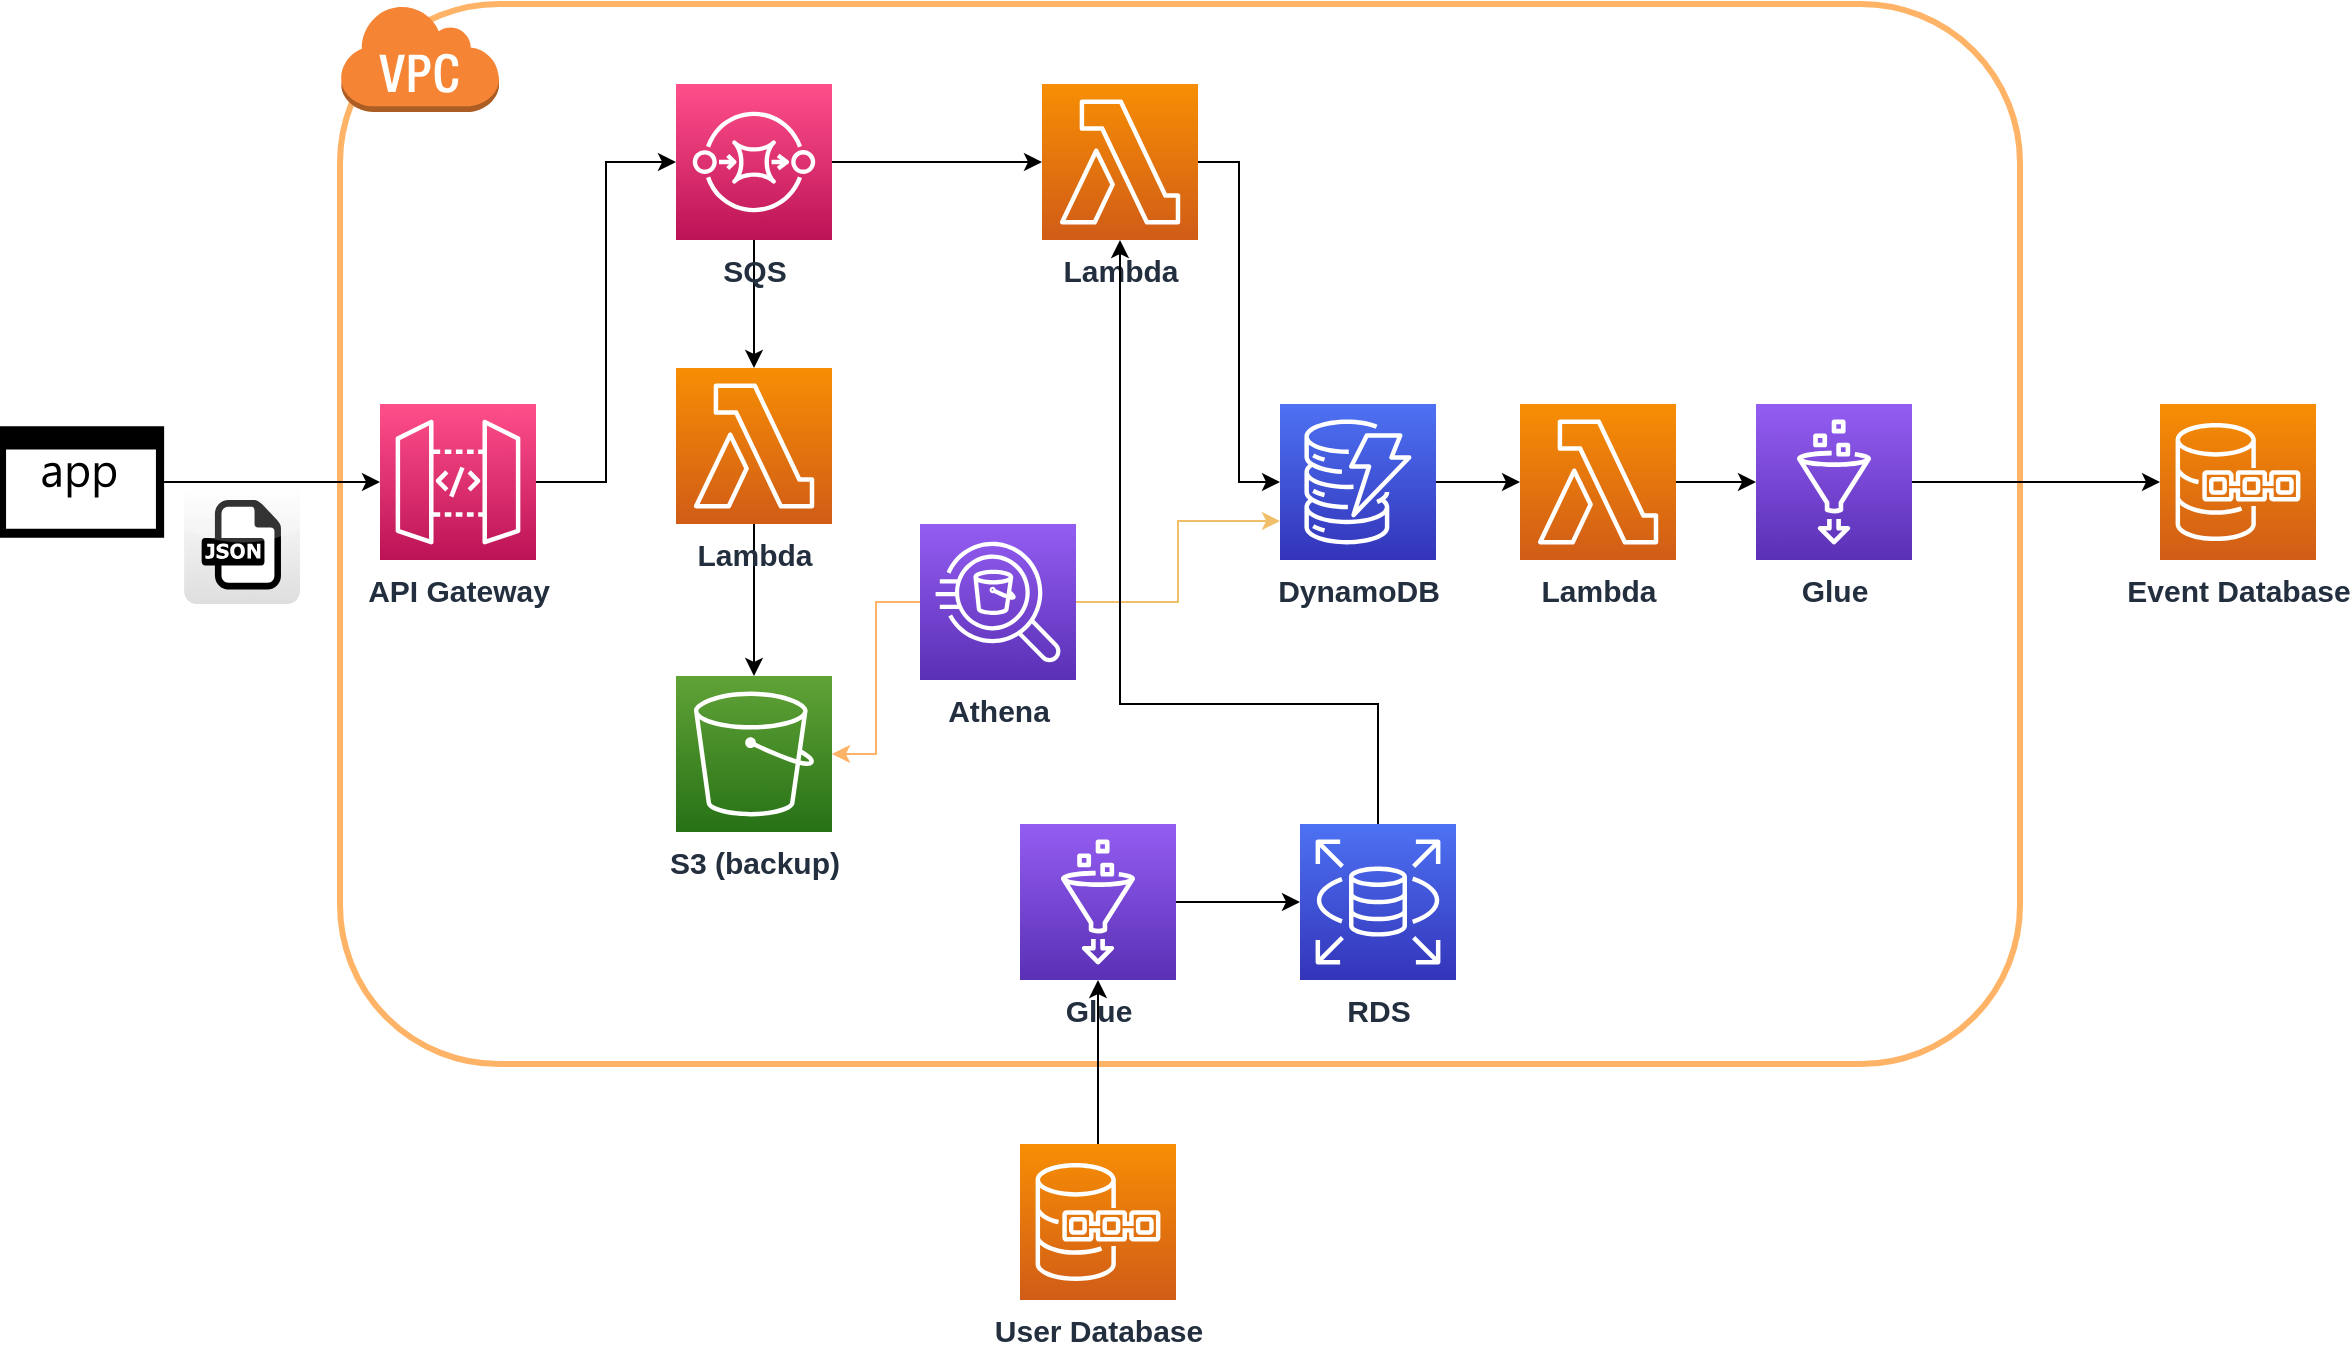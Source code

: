 <mxfile version="20.8.18" type="github"><diagram name="Page-1" id="PHD4gHC9-0xymxo6lSwh"><mxGraphModel dx="2415" dy="860" grid="1" gridSize="10" guides="1" tooltips="1" connect="1" arrows="1" fold="1" page="1" pageScale="1" pageWidth="827" pageHeight="1169" math="0" shadow="0"><root><mxCell id="0"/><mxCell id="1" parent="0"/><mxCell id="wmf5OOh30_h_FynSrvZM-22" value="" style="rounded=1;whiteSpace=wrap;html=1;fontSize=15;fillColor=none;fontColor=#FFB366;strokeColor=#FFB366;strokeWidth=3;fontStyle=1" vertex="1" parent="1"><mxGeometry x="-620" y="210" width="840" height="530" as="geometry"/></mxCell><mxCell id="wmf5OOh30_h_FynSrvZM-13" style="edgeStyle=orthogonalEdgeStyle;rounded=0;orthogonalLoop=1;jettySize=auto;html=1;exitX=1;exitY=0.5;exitDx=0;exitDy=0;exitPerimeter=0;entryX=0;entryY=0.5;entryDx=0;entryDy=0;entryPerimeter=0;fontSize=15;fontStyle=1" edge="1" parent="1" source="wmf5OOh30_h_FynSrvZM-15" target="wmf5OOh30_h_FynSrvZM-56"><mxGeometry relative="1" as="geometry"><mxPoint x="-550.275" y="561.3" as="sourcePoint"/><mxPoint x="-370.0" y="315" as="targetPoint"/></mxGeometry></mxCell><mxCell id="wmf5OOh30_h_FynSrvZM-3" value="" style="endArrow=classic;html=1;rounded=0;exitX=1;exitY=0.5;exitDx=0;exitDy=0;exitPerimeter=0;entryX=0;entryY=0.5;entryDx=0;entryDy=0;entryPerimeter=0;fontSize=15;fontStyle=1" edge="1" parent="1" source="wmf5OOh30_h_FynSrvZM-6" target="wmf5OOh30_h_FynSrvZM-15"><mxGeometry width="50" height="50" relative="1" as="geometry"><mxPoint x="-640" y="605.2" as="sourcePoint"/><mxPoint x="-573.225" y="601.3" as="targetPoint"/></mxGeometry></mxCell><mxCell id="wmf5OOh30_h_FynSrvZM-6" value="" style="sketch=0;aspect=fixed;pointerEvents=1;shadow=0;dashed=0;html=1;strokeColor=none;labelPosition=center;verticalLabelPosition=bottom;verticalAlign=top;align=center;fillColor=#000000;shape=mxgraph.mscae.enterprise.application" vertex="1" parent="1"><mxGeometry x="-790" y="421.1" width="82.06" height="55.8" as="geometry"/></mxCell><mxCell id="wmf5OOh30_h_FynSrvZM-8" value="" style="dashed=0;outlineConnect=0;html=1;align=center;labelPosition=center;verticalLabelPosition=bottom;verticalAlign=top;shape=mxgraph.webicons.json;gradientColor=#DFDEDE;fontSize=15;fontStyle=1" vertex="1" parent="1"><mxGeometry x="-697.94" y="450.0" width="57.94" height="60" as="geometry"/></mxCell><mxCell id="wmf5OOh30_h_FynSrvZM-14" value="Lambda" style="sketch=0;points=[[0,0,0],[0.25,0,0],[0.5,0,0],[0.75,0,0],[1,0,0],[0,1,0],[0.25,1,0],[0.5,1,0],[0.75,1,0],[1,1,0],[0,0.25,0],[0,0.5,0],[0,0.75,0],[1,0.25,0],[1,0.5,0],[1,0.75,0]];outlineConnect=0;fontColor=#232F3E;gradientColor=#F78E04;gradientDirection=north;fillColor=#D05C17;strokeColor=#ffffff;dashed=0;verticalLabelPosition=bottom;verticalAlign=top;align=center;html=1;fontSize=15;fontStyle=1;aspect=fixed;shape=mxgraph.aws4.resourceIcon;resIcon=mxgraph.aws4.lambda;" vertex="1" parent="1"><mxGeometry x="-269" y="250" width="78" height="78" as="geometry"/></mxCell><mxCell id="wmf5OOh30_h_FynSrvZM-32" style="edgeStyle=orthogonalEdgeStyle;rounded=0;orthogonalLoop=1;jettySize=auto;html=1;exitX=0.5;exitY=1;exitDx=0;exitDy=0;exitPerimeter=0;entryX=0.5;entryY=0;entryDx=0;entryDy=0;entryPerimeter=0;fontSize=15;fontColor=#FFB366;" edge="1" parent="1" source="wmf5OOh30_h_FynSrvZM-59" target="wmf5OOh30_h_FynSrvZM-21"><mxGeometry relative="1" as="geometry"/></mxCell><mxCell id="wmf5OOh30_h_FynSrvZM-15" value="API Gateway" style="sketch=0;points=[[0,0,0],[0.25,0,0],[0.5,0,0],[0.75,0,0],[1,0,0],[0,1,0],[0.25,1,0],[0.5,1,0],[0.75,1,0],[1,1,0],[0,0.25,0],[0,0.5,0],[0,0.75,0],[1,0.25,0],[1,0.5,0],[1,0.75,0]];outlineConnect=0;fontColor=#232F3E;gradientColor=#FF4F8B;gradientDirection=north;fillColor=#BC1356;strokeColor=#ffffff;dashed=0;verticalLabelPosition=bottom;verticalAlign=top;align=center;html=1;fontSize=15;fontStyle=1;aspect=fixed;shape=mxgraph.aws4.resourceIcon;resIcon=mxgraph.aws4.api_gateway;" vertex="1" parent="1"><mxGeometry x="-600" y="410.0" width="78" height="78" as="geometry"/></mxCell><mxCell id="wmf5OOh30_h_FynSrvZM-19" value="Event Database" style="sketch=0;points=[[0,0,0],[0.25,0,0],[0.5,0,0],[0.75,0,0],[1,0,0],[0,1,0],[0.25,1,0],[0.5,1,0],[0.75,1,0],[1,1,0],[0,0.25,0],[0,0.5,0],[0,0.75,0],[1,0.25,0],[1,0.5,0],[1,0.75,0]];outlineConnect=0;fontColor=#232F3E;gradientColor=#F78E04;gradientDirection=north;fillColor=#D05C17;strokeColor=#ffffff;dashed=0;verticalLabelPosition=bottom;verticalAlign=top;align=center;html=1;fontSize=15;fontStyle=1;aspect=fixed;shape=mxgraph.aws4.resourceIcon;resIcon=mxgraph.aws4.quantum_ledger_database;" vertex="1" parent="1"><mxGeometry x="290" y="410.0" width="78" height="78" as="geometry"/></mxCell><mxCell id="wmf5OOh30_h_FynSrvZM-38" value="" style="edgeStyle=orthogonalEdgeStyle;rounded=0;orthogonalLoop=1;jettySize=auto;html=1;fontSize=15;fontColor=#FFB366;entryX=0.5;entryY=1;entryDx=0;entryDy=0;entryPerimeter=0;" edge="1" parent="1" source="wmf5OOh30_h_FynSrvZM-20" target="wmf5OOh30_h_FynSrvZM-33"><mxGeometry relative="1" as="geometry"/></mxCell><mxCell id="wmf5OOh30_h_FynSrvZM-20" value="User Database" style="sketch=0;points=[[0,0,0],[0.25,0,0],[0.5,0,0],[0.75,0,0],[1,0,0],[0,1,0],[0.25,1,0],[0.5,1,0],[0.75,1,0],[1,1,0],[0,0.25,0],[0,0.5,0],[0,0.75,0],[1,0.25,0],[1,0.5,0],[1,0.75,0]];outlineConnect=0;fontColor=#232F3E;gradientColor=#F78E04;gradientDirection=north;fillColor=#D05C17;strokeColor=#ffffff;dashed=0;verticalLabelPosition=bottom;verticalAlign=top;align=center;html=1;fontSize=15;fontStyle=1;aspect=fixed;shape=mxgraph.aws4.resourceIcon;resIcon=mxgraph.aws4.quantum_ledger_database;" vertex="1" parent="1"><mxGeometry x="-280" y="780" width="78" height="78" as="geometry"/></mxCell><mxCell id="wmf5OOh30_h_FynSrvZM-21" value="S3 (backup)" style="sketch=0;points=[[0,0,0],[0.25,0,0],[0.5,0,0],[0.75,0,0],[1,0,0],[0,1,0],[0.25,1,0],[0.5,1,0],[0.75,1,0],[1,1,0],[0,0.25,0],[0,0.5,0],[0,0.75,0],[1,0.25,0],[1,0.5,0],[1,0.75,0]];outlineConnect=0;fontColor=#232F3E;gradientColor=#60A337;gradientDirection=north;fillColor=#277116;strokeColor=#ffffff;dashed=0;verticalLabelPosition=bottom;verticalAlign=top;align=center;html=1;fontSize=15;fontStyle=1;aspect=fixed;shape=mxgraph.aws4.resourceIcon;resIcon=mxgraph.aws4.s3;" vertex="1" parent="1"><mxGeometry x="-452" y="546" width="78" height="78" as="geometry"/></mxCell><mxCell id="wmf5OOh30_h_FynSrvZM-24" value="" style="outlineConnect=0;dashed=0;verticalLabelPosition=bottom;verticalAlign=top;align=center;html=1;shape=mxgraph.aws3.virtual_private_cloud;fillColor=#F58534;gradientColor=none;fontSize=15;fontStyle=1" vertex="1" parent="1"><mxGeometry x="-620" y="210" width="79.5" height="54" as="geometry"/></mxCell><mxCell id="wmf5OOh30_h_FynSrvZM-36" style="edgeStyle=orthogonalEdgeStyle;rounded=0;orthogonalLoop=1;jettySize=auto;html=1;exitX=1;exitY=0.5;exitDx=0;exitDy=0;exitPerimeter=0;fontSize=15;fontColor=#FFB366;entryX=0;entryY=0.5;entryDx=0;entryDy=0;entryPerimeter=0;startArrow=none;startFill=0;" edge="1" parent="1" source="wmf5OOh30_h_FynSrvZM-14" target="wmf5OOh30_h_FynSrvZM-25"><mxGeometry relative="1" as="geometry"/></mxCell><mxCell id="wmf5OOh30_h_FynSrvZM-52" style="edgeStyle=orthogonalEdgeStyle;rounded=0;orthogonalLoop=1;jettySize=auto;html=1;exitX=1;exitY=0.5;exitDx=0;exitDy=0;exitPerimeter=0;entryX=0;entryY=0.5;entryDx=0;entryDy=0;entryPerimeter=0;strokeColor=#000000;fontSize=15;fontColor=#FFB366;startArrow=none;startFill=0;" edge="1" parent="1" source="wmf5OOh30_h_FynSrvZM-25" target="wmf5OOh30_h_FynSrvZM-50"><mxGeometry relative="1" as="geometry"/></mxCell><mxCell id="wmf5OOh30_h_FynSrvZM-25" value="DynamoDB" style="sketch=0;points=[[0,0,0],[0.25,0,0],[0.5,0,0],[0.75,0,0],[1,0,0],[0,1,0],[0.25,1,0],[0.5,1,0],[0.75,1,0],[1,1,0],[0,0.25,0],[0,0.5,0],[0,0.75,0],[1,0.25,0],[1,0.5,0],[1,0.75,0]];outlineConnect=0;fontColor=#232F3E;gradientColor=#4D72F3;gradientDirection=north;fillColor=#3334B9;strokeColor=#ffffff;dashed=0;verticalLabelPosition=bottom;verticalAlign=top;align=center;html=1;fontSize=15;fontStyle=1;aspect=fixed;shape=mxgraph.aws4.resourceIcon;resIcon=mxgraph.aws4.dynamodb;strokeWidth=3;" vertex="1" parent="1"><mxGeometry x="-150" y="410" width="78" height="78" as="geometry"/></mxCell><mxCell id="wmf5OOh30_h_FynSrvZM-47" style="edgeStyle=orthogonalEdgeStyle;rounded=0;orthogonalLoop=1;jettySize=auto;html=1;exitX=1;exitY=0.5;exitDx=0;exitDy=0;exitPerimeter=0;entryX=0;entryY=0.5;entryDx=0;entryDy=0;entryPerimeter=0;strokeColor=#000000;fontSize=15;fontColor=#FFB366;startArrow=none;startFill=0;" edge="1" parent="1" source="wmf5OOh30_h_FynSrvZM-33" target="wmf5OOh30_h_FynSrvZM-48"><mxGeometry relative="1" as="geometry"><mxPoint x="-81" y="568" as="targetPoint"/></mxGeometry></mxCell><mxCell id="wmf5OOh30_h_FynSrvZM-33" value="Glue" style="sketch=0;points=[[0,0,0],[0.25,0,0],[0.5,0,0],[0.75,0,0],[1,0,0],[0,1,0],[0.25,1,0],[0.5,1,0],[0.75,1,0],[1,1,0],[0,0.25,0],[0,0.5,0],[0,0.75,0],[1,0.25,0],[1,0.5,0],[1,0.75,0]];outlineConnect=0;fontColor=#232F3E;gradientColor=#945DF2;gradientDirection=north;fillColor=#5A30B5;strokeColor=#ffffff;dashed=0;verticalLabelPosition=bottom;verticalAlign=top;align=center;html=1;fontSize=15;fontStyle=1;aspect=fixed;shape=mxgraph.aws4.resourceIcon;resIcon=mxgraph.aws4.glue;strokeWidth=3;" vertex="1" parent="1"><mxGeometry x="-280" y="620" width="78" height="78" as="geometry"/></mxCell><mxCell id="wmf5OOh30_h_FynSrvZM-41" style="edgeStyle=orthogonalEdgeStyle;rounded=0;orthogonalLoop=1;jettySize=auto;html=1;exitX=1;exitY=0.5;exitDx=0;exitDy=0;exitPerimeter=0;entryX=0;entryY=0.75;entryDx=0;entryDy=0;entryPerimeter=0;fontSize=15;fontColor=#FFB366;strokeColor=#f1bf6a;" edge="1" parent="1" source="wmf5OOh30_h_FynSrvZM-39" target="wmf5OOh30_h_FynSrvZM-25"><mxGeometry relative="1" as="geometry"/></mxCell><mxCell id="wmf5OOh30_h_FynSrvZM-62" style="edgeStyle=orthogonalEdgeStyle;rounded=0;orthogonalLoop=1;jettySize=auto;html=1;exitX=0;exitY=0.5;exitDx=0;exitDy=0;exitPerimeter=0;entryX=1;entryY=0.5;entryDx=0;entryDy=0;entryPerimeter=0;strokeColor=#FFB366;fontSize=15;fontColor=#FFB366;startArrow=none;startFill=0;" edge="1" parent="1" source="wmf5OOh30_h_FynSrvZM-39" target="wmf5OOh30_h_FynSrvZM-21"><mxGeometry relative="1" as="geometry"/></mxCell><mxCell id="wmf5OOh30_h_FynSrvZM-39" value="Athena" style="sketch=0;points=[[0,0,0],[0.25,0,0],[0.5,0,0],[0.75,0,0],[1,0,0],[0,1,0],[0.25,1,0],[0.5,1,0],[0.75,1,0],[1,1,0],[0,0.25,0],[0,0.5,0],[0,0.75,0],[1,0.25,0],[1,0.5,0],[1,0.75,0]];outlineConnect=0;fontColor=#232F3E;gradientColor=#945DF2;gradientDirection=north;fillColor=#5A30B5;strokeColor=#ffffff;dashed=0;verticalLabelPosition=bottom;verticalAlign=top;align=center;html=1;fontSize=15;fontStyle=1;aspect=fixed;shape=mxgraph.aws4.resourceIcon;resIcon=mxgraph.aws4.athena;strokeWidth=3;" vertex="1" parent="1"><mxGeometry x="-330" y="470" width="78" height="78" as="geometry"/></mxCell><mxCell id="wmf5OOh30_h_FynSrvZM-44" style="edgeStyle=orthogonalEdgeStyle;rounded=0;orthogonalLoop=1;jettySize=auto;html=1;exitX=1;exitY=0.5;exitDx=0;exitDy=0;exitPerimeter=0;entryX=0;entryY=0.5;entryDx=0;entryDy=0;entryPerimeter=0;strokeColor=#000000;fontSize=15;fontColor=#FFB366;startArrow=none;startFill=0;" edge="1" parent="1" source="wmf5OOh30_h_FynSrvZM-42" target="wmf5OOh30_h_FynSrvZM-19"><mxGeometry relative="1" as="geometry"/></mxCell><mxCell id="wmf5OOh30_h_FynSrvZM-42" value="Glue" style="sketch=0;points=[[0,0,0],[0.25,0,0],[0.5,0,0],[0.75,0,0],[1,0,0],[0,1,0],[0.25,1,0],[0.5,1,0],[0.75,1,0],[1,1,0],[0,0.25,0],[0,0.5,0],[0,0.75,0],[1,0.25,0],[1,0.5,0],[1,0.75,0]];outlineConnect=0;fontColor=#232F3E;gradientColor=#945DF2;gradientDirection=north;fillColor=#5A30B5;strokeColor=#ffffff;dashed=0;verticalLabelPosition=bottom;verticalAlign=top;align=center;html=1;fontSize=15;fontStyle=1;aspect=fixed;shape=mxgraph.aws4.resourceIcon;resIcon=mxgraph.aws4.glue;strokeWidth=3;" vertex="1" parent="1"><mxGeometry x="88" y="410.0" width="78" height="78" as="geometry"/></mxCell><mxCell id="wmf5OOh30_h_FynSrvZM-63" style="edgeStyle=orthogonalEdgeStyle;rounded=0;orthogonalLoop=1;jettySize=auto;html=1;exitX=0.5;exitY=0;exitDx=0;exitDy=0;exitPerimeter=0;entryX=0.5;entryY=1;entryDx=0;entryDy=0;entryPerimeter=0;strokeColor=#000000;fontSize=15;fontColor=#FFB366;startArrow=none;startFill=0;" edge="1" parent="1" source="wmf5OOh30_h_FynSrvZM-48" target="wmf5OOh30_h_FynSrvZM-14"><mxGeometry relative="1" as="geometry"><Array as="points"><mxPoint x="-101" y="560"/><mxPoint x="-230" y="560"/></Array></mxGeometry></mxCell><mxCell id="wmf5OOh30_h_FynSrvZM-48" value="RDS" style="sketch=0;points=[[0,0,0],[0.25,0,0],[0.5,0,0],[0.75,0,0],[1,0,0],[0,1,0],[0.25,1,0],[0.5,1,0],[0.75,1,0],[1,1,0],[0,0.25,0],[0,0.5,0],[0,0.75,0],[1,0.25,0],[1,0.5,0],[1,0.75,0]];outlineConnect=0;fontColor=#232F3E;gradientColor=#4D72F3;gradientDirection=north;fillColor=#3334B9;strokeColor=#ffffff;dashed=0;verticalLabelPosition=bottom;verticalAlign=top;align=center;html=1;fontSize=15;fontStyle=1;aspect=fixed;shape=mxgraph.aws4.resourceIcon;resIcon=mxgraph.aws4.rds;strokeWidth=3;" vertex="1" parent="1"><mxGeometry x="-140" y="620" width="78" height="78" as="geometry"/></mxCell><mxCell id="wmf5OOh30_h_FynSrvZM-53" style="edgeStyle=orthogonalEdgeStyle;rounded=0;orthogonalLoop=1;jettySize=auto;html=1;exitX=1;exitY=0.5;exitDx=0;exitDy=0;exitPerimeter=0;entryX=0;entryY=0.5;entryDx=0;entryDy=0;entryPerimeter=0;strokeColor=#000000;fontSize=15;fontColor=#FFB366;startArrow=none;startFill=0;" edge="1" parent="1" source="wmf5OOh30_h_FynSrvZM-50" target="wmf5OOh30_h_FynSrvZM-42"><mxGeometry relative="1" as="geometry"/></mxCell><mxCell id="wmf5OOh30_h_FynSrvZM-50" value="Lambda" style="sketch=0;points=[[0,0,0],[0.25,0,0],[0.5,0,0],[0.75,0,0],[1,0,0],[0,1,0],[0.25,1,0],[0.5,1,0],[0.75,1,0],[1,1,0],[0,0.25,0],[0,0.5,0],[0,0.75,0],[1,0.25,0],[1,0.5,0],[1,0.75,0]];outlineConnect=0;fontColor=#232F3E;gradientColor=#F78E04;gradientDirection=north;fillColor=#D05C17;strokeColor=#ffffff;dashed=0;verticalLabelPosition=bottom;verticalAlign=top;align=center;html=1;fontSize=15;fontStyle=1;aspect=fixed;shape=mxgraph.aws4.resourceIcon;resIcon=mxgraph.aws4.lambda;" vertex="1" parent="1"><mxGeometry x="-30" y="410" width="78" height="78" as="geometry"/></mxCell><mxCell id="wmf5OOh30_h_FynSrvZM-57" style="edgeStyle=orthogonalEdgeStyle;rounded=0;orthogonalLoop=1;jettySize=auto;html=1;exitX=1;exitY=0.5;exitDx=0;exitDy=0;exitPerimeter=0;entryX=0;entryY=0.5;entryDx=0;entryDy=0;entryPerimeter=0;strokeColor=#000000;fontSize=15;fontColor=#FFB366;startArrow=none;startFill=0;" edge="1" parent="1" source="wmf5OOh30_h_FynSrvZM-56" target="wmf5OOh30_h_FynSrvZM-14"><mxGeometry relative="1" as="geometry"/></mxCell><mxCell id="wmf5OOh30_h_FynSrvZM-60" style="edgeStyle=orthogonalEdgeStyle;rounded=0;orthogonalLoop=1;jettySize=auto;html=1;exitX=0.5;exitY=1;exitDx=0;exitDy=0;exitPerimeter=0;entryX=0.5;entryY=0;entryDx=0;entryDy=0;entryPerimeter=0;strokeColor=#000000;fontSize=15;fontColor=#FFB366;startArrow=none;startFill=0;" edge="1" parent="1" source="wmf5OOh30_h_FynSrvZM-56" target="wmf5OOh30_h_FynSrvZM-59"><mxGeometry relative="1" as="geometry"/></mxCell><mxCell id="wmf5OOh30_h_FynSrvZM-56" value="SQS" style="sketch=0;points=[[0,0,0],[0.25,0,0],[0.5,0,0],[0.75,0,0],[1,0,0],[0,1,0],[0.25,1,0],[0.5,1,0],[0.75,1,0],[1,1,0],[0,0.25,0],[0,0.5,0],[0,0.75,0],[1,0.25,0],[1,0.5,0],[1,0.75,0]];outlineConnect=0;fontColor=#232F3E;gradientColor=#FF4F8B;gradientDirection=north;fillColor=#BC1356;strokeColor=#ffffff;dashed=0;verticalLabelPosition=bottom;verticalAlign=top;align=center;html=1;fontSize=15;fontStyle=1;aspect=fixed;shape=mxgraph.aws4.resourceIcon;resIcon=mxgraph.aws4.sqs;strokeWidth=3;" vertex="1" parent="1"><mxGeometry x="-452" y="250" width="78" height="78" as="geometry"/></mxCell><mxCell id="wmf5OOh30_h_FynSrvZM-59" value="Lambda" style="sketch=0;points=[[0,0,0],[0.25,0,0],[0.5,0,0],[0.75,0,0],[1,0,0],[0,1,0],[0.25,1,0],[0.5,1,0],[0.75,1,0],[1,1,0],[0,0.25,0],[0,0.5,0],[0,0.75,0],[1,0.25,0],[1,0.5,0],[1,0.75,0]];outlineConnect=0;fontColor=#232F3E;gradientColor=#F78E04;gradientDirection=north;fillColor=#D05C17;strokeColor=#ffffff;dashed=0;verticalLabelPosition=bottom;verticalAlign=top;align=center;html=1;fontSize=15;fontStyle=1;aspect=fixed;shape=mxgraph.aws4.resourceIcon;resIcon=mxgraph.aws4.lambda;" vertex="1" parent="1"><mxGeometry x="-452" y="392" width="78" height="78" as="geometry"/></mxCell></root></mxGraphModel></diagram></mxfile>